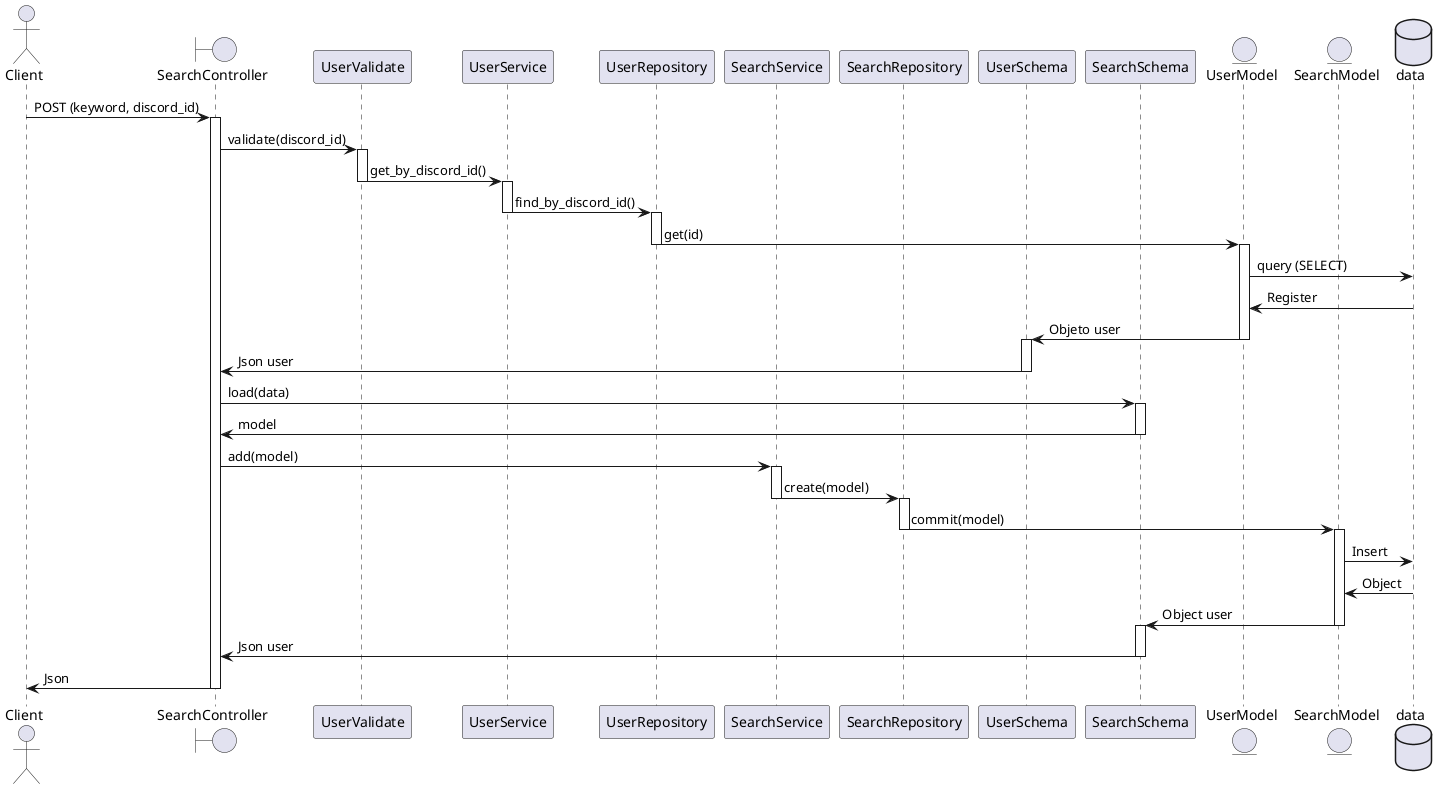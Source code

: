 @startuml

' Almacenar Busquedas mediante bot.

actor Client
boundary SearchController

participant UserValidate
participant UserService
participant UserRepository
participant SearchService
participant SearchRepository
participant UserSchema
participant SearchSchema
entity UserModel
entity SearchModel
database data

Client -> SearchController: POST (keyword, discord_id)
activate SearchController
SearchController -> UserValidate: validate(discord_id)
activate UserValidate
UserValidate -> UserService: get_by_discord_id()
deactivate UserValidate
activate UserService
UserService -> UserRepository: find_by_discord_id()
deactivate UserService
activate UserRepository
UserRepository -> UserModel: get(id)
deactivate UserRepository
activate UserModel
UserModel -> data: query (SELECT)
UserModel <- data: Register
UserModel -> UserSchema: Objeto user
deactivate UserModel
activate UserSchema
UserSchema -> SearchController: Json user
deactivate UserSchema
SearchController -> SearchSchema: load(data)
activate SearchSchema
SearchSchema -> SearchController: model
deactivate SearchSchema
SearchController -> SearchService: add(model)
activate SearchService
SearchService -> SearchRepository: create(model)
deactivate SearchService
activate SearchRepository
SearchRepository -> SearchModel: commit(model)
deactivate SearchRepository
activate SearchModel
SearchModel -> data: Insert
SearchModel <- data: Object
SearchModel -> SearchSchema: Object user
deactivate SearchModel
activate SearchSchema
SearchSchema -> SearchController: Json user
deactivate SearchSchema
deactivate UserSchema
SearchController -> Client : Json
deactivate SearchController

@enduml